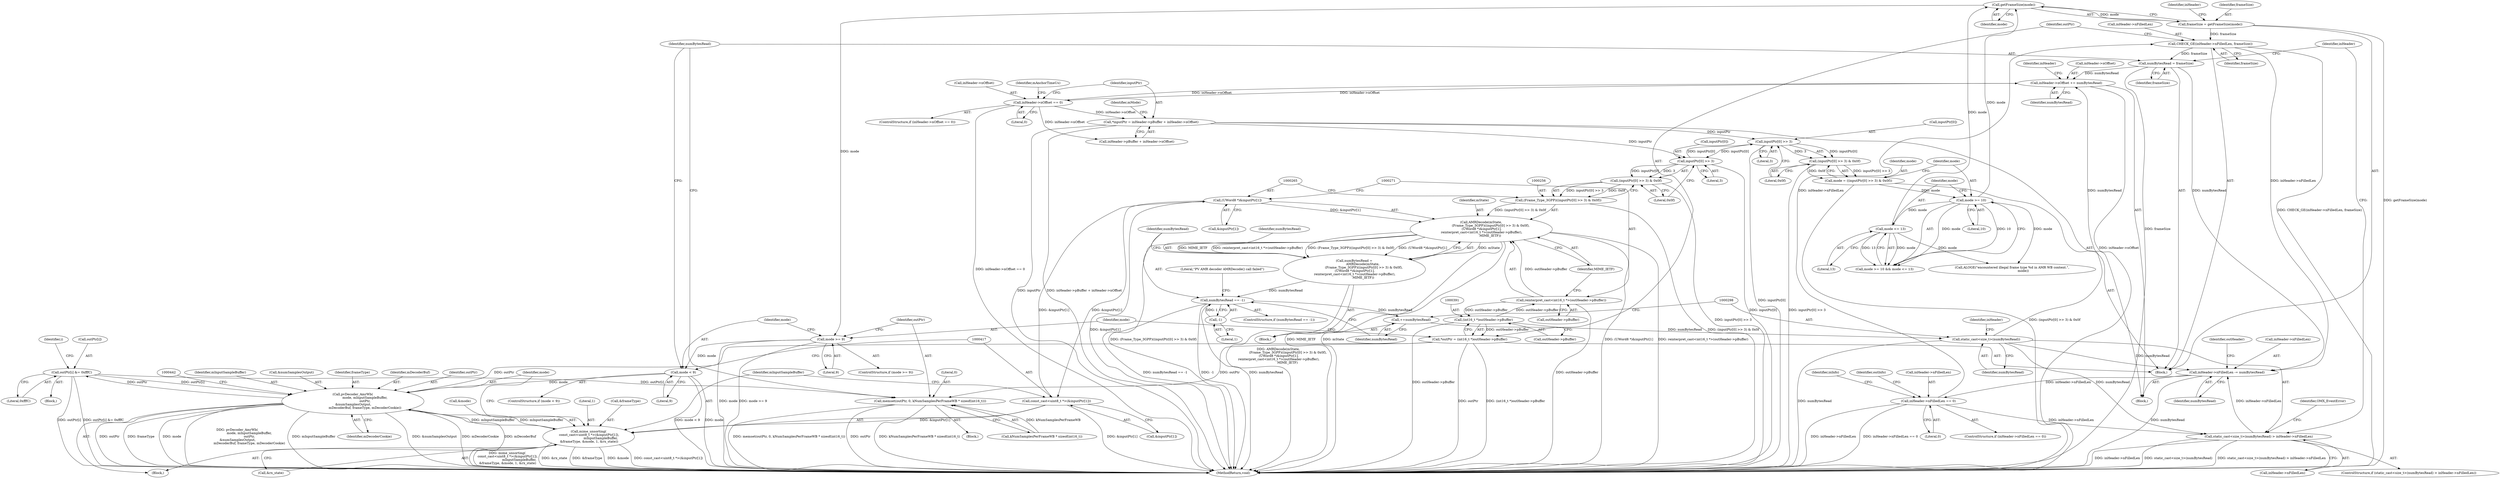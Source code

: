 digraph "0_Android_44749eb4f273f0eb681d0fa013e3beef754fa687@array" {
"1000458" [label="(Call,outPtr[i] &= 0xfffC)"];
"1000431" [label="(Call,pvDecoder_AmrWb(\n                        mode, mInputSampleBuffer,\n                        outPtr,\n &numSamplesOutput,\n                        mDecoderBuf, frameType, mDecoderCookie))"];
"1000409" [label="(Call,mode < 9)"];
"1000396" [label="(Call,mode >= 9)"];
"1000380" [label="(Call,getFrameSize(mode))"];
"1000361" [label="(Call,mode <= 13)"];
"1000358" [label="(Call,mode >= 10)"];
"1000347" [label="(Call,mode = ((inputPtr[0] >> 3) & 0x0f))"];
"1000349" [label="(Call,(inputPtr[0] >> 3) & 0x0f)"];
"1000350" [label="(Call,inputPtr[0] >> 3)"];
"1000258" [label="(Call,inputPtr[0] >> 3)"];
"1000205" [label="(Call,*inputPtr = inHeader->pBuffer + inHeader->nOffset)"];
"1000190" [label="(Call,inHeader->nOffset == 0)"];
"1000466" [label="(Call,inHeader->nOffset += numBytesRead)"];
"1000297" [label="(Call,static_cast<size_t>(numBytesRead))"];
"1000293" [label="(Call,++numBytesRead)"];
"1000277" [label="(Call,numBytesRead == -1)"];
"1000251" [label="(Call,numBytesRead =\n                 AMRDecode(mState,\n                   (Frame_Type_3GPP)((inputPtr[0] >> 3) & 0x0f),\n (UWord8 *)&inputPtr[1],\n reinterpret_cast<int16_t *>(outHeader->pBuffer),\n                  MIME_IETF))"];
"1000253" [label="(Call,AMRDecode(mState,\n                   (Frame_Type_3GPP)((inputPtr[0] >> 3) & 0x0f),\n (UWord8 *)&inputPtr[1],\n reinterpret_cast<int16_t *>(outHeader->pBuffer),\n                  MIME_IETF))"];
"1000255" [label="(Call,(Frame_Type_3GPP)((inputPtr[0] >> 3) & 0x0f))"];
"1000257" [label="(Call,(inputPtr[0] >> 3) & 0x0f)"];
"1000264" [label="(Call,(UWord8 *)&inputPtr[1])"];
"1000416" [label="(Call,const_cast<uint8_t *>(&inputPtr[1]))"];
"1000270" [label="(Call,reinterpret_cast<int16_t *>(outHeader->pBuffer))"];
"1000390" [label="(Call,(int16_t *)outHeader->pBuffer)"];
"1000279" [label="(Call,-1)"];
"1000463" [label="(Call,numBytesRead = frameSize)"];
"1000382" [label="(Call,CHECK_GE(inHeader->nFilledLen, frameSize))"];
"1000518" [label="(Call,inHeader->nFilledLen == 0)"];
"1000471" [label="(Call,inHeader->nFilledLen -= numBytesRead)"];
"1000296" [label="(Call,static_cast<size_t>(numBytesRead) > inHeader->nFilledLen)"];
"1000378" [label="(Call,frameSize = getFrameSize(mode))"];
"1000415" [label="(Call,mime_unsorting(\n const_cast<uint8_t *>(&inputPtr[1]),\n                        mInputSampleBuffer,\n &frameType, &mode, 1, &rx_state))"];
"1000458" [label="(Call,outPtr[i] &= 0xfffC)"];
"1000388" [label="(Call,*outPtr = (int16_t *)outHeader->pBuffer)"];
"1000400" [label="(Call,memset(outPtr, 0, kNumSamplesPerFrameWB * sizeof(int16_t)))"];
"1000556" [label="(MethodReturn,void)"];
"1000395" [label="(ControlStructure,if (mode >= 9))"];
"1000206" [label="(Identifier,inputPtr)"];
"1000401" [label="(Identifier,outPtr)"];
"1000389" [label="(Identifier,outPtr)"];
"1000478" [label="(Identifier,outHeader)"];
"1000386" [label="(Identifier,frameSize)"];
"1000526" [label="(Identifier,inInfo)"];
"1000378" [label="(Call,frameSize = getFrameSize(mode))"];
"1000357" [label="(Call,mode >= 10 && mode <= 13)"];
"1000359" [label="(Identifier,mode)"];
"1000422" [label="(Identifier,mInputSampleBuffer)"];
"1000425" [label="(Call,&mode)"];
"1000130" [label="(Block,)"];
"1000277" [label="(Call,numBytesRead == -1)"];
"1000410" [label="(Identifier,mode)"];
"1000275" [label="(Identifier,MIME_IETF)"];
"1000254" [label="(Identifier,mState)"];
"1000456" [label="(Identifier,i)"];
"1000466" [label="(Call,inHeader->nOffset += numBytesRead)"];
"1000257" [label="(Call,(inputPtr[0] >> 3) & 0x0f)"];
"1000400" [label="(Call,memset(outPtr, 0, kNumSamplesPerFrameWB * sizeof(int16_t)))"];
"1000279" [label="(Call,-1)"];
"1000467" [label="(Call,inHeader->nOffset)"];
"1000428" [label="(Call,&rx_state)"];
"1000350" [label="(Call,inputPtr[0] >> 3)"];
"1000255" [label="(Call,(Frame_Type_3GPP)((inputPtr[0] >> 3) & 0x0f))"];
"1000305" [label="(Identifier,OMX_EventError)"];
"1000380" [label="(Call,getFrameSize(mode))"];
"1000472" [label="(Call,inHeader->nFilledLen)"];
"1000470" [label="(Identifier,numBytesRead)"];
"1000468" [label="(Identifier,inHeader)"];
"1000433" [label="(Identifier,mInputSampleBuffer)"];
"1000266" [label="(Call,&inputPtr[1])"];
"1000541" [label="(Identifier,outInfo)"];
"1000205" [label="(Call,*inputPtr = inHeader->pBuffer + inHeader->nOffset)"];
"1000402" [label="(Literal,0)"];
"1000194" [label="(Literal,0)"];
"1000396" [label="(Call,mode >= 9)"];
"1000384" [label="(Identifier,inHeader)"];
"1000299" [label="(Identifier,numBytesRead)"];
"1000463" [label="(Call,numBytesRead = frameSize)"];
"1000301" [label="(Identifier,inHeader)"];
"1000283" [label="(Literal,\"PV AMR decoder AMRDecode() call failed\")"];
"1000432" [label="(Identifier,mode)"];
"1000297" [label="(Call,static_cast<size_t>(numBytesRead))"];
"1000190" [label="(Call,inHeader->nOffset == 0)"];
"1000519" [label="(Call,inHeader->nFilledLen)"];
"1000259" [label="(Call,inputPtr[0])"];
"1000217" [label="(Identifier,mMode)"];
"1000264" [label="(Call,(UWord8 *)&inputPtr[1])"];
"1000314" [label="(Block,)"];
"1000517" [label="(ControlStructure,if (inHeader->nFilledLen == 0))"];
"1000348" [label="(Identifier,mode)"];
"1000431" [label="(Call,pvDecoder_AmrWb(\n                        mode, mInputSampleBuffer,\n                        outPtr,\n &numSamplesOutput,\n                        mDecoderBuf, frameType, mDecoderCookie))"];
"1000300" [label="(Call,inHeader->nFilledLen)"];
"1000347" [label="(Call,mode = ((inputPtr[0] >> 3) & 0x0f))"];
"1000412" [label="(Block,)"];
"1000418" [label="(Call,&inputPtr[1])"];
"1000382" [label="(Call,CHECK_GE(inHeader->nFilledLen, frameSize))"];
"1000390" [label="(Call,(int16_t *)outHeader->pBuffer)"];
"1000459" [label="(Call,outPtr[i])"];
"1000354" [label="(Literal,3)"];
"1000293" [label="(Call,++numBytesRead)"];
"1000397" [label="(Identifier,mode)"];
"1000427" [label="(Literal,1)"];
"1000296" [label="(Call,static_cast<size_t>(numBytesRead) > inHeader->nFilledLen)"];
"1000415" [label="(Call,mime_unsorting(\n const_cast<uint8_t *>(&inputPtr[1]),\n                        mInputSampleBuffer,\n &frameType, &mode, 1, &rx_state))"];
"1000207" [label="(Call,inHeader->pBuffer + inHeader->nOffset)"];
"1000464" [label="(Identifier,numBytesRead)"];
"1000457" [label="(Block,)"];
"1000258" [label="(Call,inputPtr[0] >> 3)"];
"1000398" [label="(Literal,9)"];
"1000435" [label="(Call,&numSamplesOutput)"];
"1000360" [label="(Literal,10)"];
"1000262" [label="(Literal,3)"];
"1000392" [label="(Call,outHeader->pBuffer)"];
"1000439" [label="(Identifier,mDecoderCookie)"];
"1000276" [label="(ControlStructure,if (numBytesRead == -1))"];
"1000408" [label="(ControlStructure,if (mode < 9))"];
"1000263" [label="(Literal,0x0f)"];
"1000403" [label="(Call,kNumSamplesPerFrameWB * sizeof(int16_t))"];
"1000280" [label="(Literal,1)"];
"1000270" [label="(Call,reinterpret_cast<int16_t *>(outHeader->pBuffer))"];
"1000409" [label="(Call,mode < 9)"];
"1000363" [label="(Literal,13)"];
"1000272" [label="(Call,outHeader->pBuffer)"];
"1000189" [label="(ControlStructure,if (inHeader->nOffset == 0))"];
"1000358" [label="(Call,mode >= 10)"];
"1000383" [label="(Call,inHeader->nFilledLen)"];
"1000475" [label="(Identifier,numBytesRead)"];
"1000438" [label="(Identifier,frameType)"];
"1000381" [label="(Identifier,mode)"];
"1000362" [label="(Identifier,mode)"];
"1000365" [label="(Call,ALOGE(\"encountered illegal frame type %d in AMR WB content.\",\n                      mode))"];
"1000522" [label="(Literal,0)"];
"1000252" [label="(Identifier,numBytesRead)"];
"1000191" [label="(Call,inHeader->nOffset)"];
"1000462" [label="(Literal,0xfffC)"];
"1000458" [label="(Call,outPtr[i] &= 0xfffC)"];
"1000518" [label="(Call,inHeader->nFilledLen == 0)"];
"1000379" [label="(Identifier,frameSize)"];
"1000399" [label="(Block,)"];
"1000355" [label="(Literal,0x0f)"];
"1000465" [label="(Identifier,frameSize)"];
"1000294" [label="(Identifier,numBytesRead)"];
"1000278" [label="(Identifier,numBytesRead)"];
"1000423" [label="(Call,&frameType)"];
"1000437" [label="(Identifier,mDecoderBuf)"];
"1000197" [label="(Identifier,mAnchorTimeUs)"];
"1000411" [label="(Literal,9)"];
"1000473" [label="(Identifier,inHeader)"];
"1000251" [label="(Call,numBytesRead =\n                 AMRDecode(mState,\n                   (Frame_Type_3GPP)((inputPtr[0] >> 3) & 0x0f),\n (UWord8 *)&inputPtr[1],\n reinterpret_cast<int16_t *>(outHeader->pBuffer),\n                  MIME_IETF))"];
"1000349" [label="(Call,(inputPtr[0] >> 3) & 0x0f)"];
"1000219" [label="(Block,)"];
"1000388" [label="(Call,*outPtr = (int16_t *)outHeader->pBuffer)"];
"1000434" [label="(Identifier,outPtr)"];
"1000351" [label="(Call,inputPtr[0])"];
"1000416" [label="(Call,const_cast<uint8_t *>(&inputPtr[1]))"];
"1000295" [label="(ControlStructure,if (static_cast<size_t>(numBytesRead) > inHeader->nFilledLen))"];
"1000361" [label="(Call,mode <= 13)"];
"1000253" [label="(Call,AMRDecode(mState,\n                   (Frame_Type_3GPP)((inputPtr[0] >> 3) & 0x0f),\n (UWord8 *)&inputPtr[1],\n reinterpret_cast<int16_t *>(outHeader->pBuffer),\n                  MIME_IETF))"];
"1000471" [label="(Call,inHeader->nFilledLen -= numBytesRead)"];
"1000458" -> "1000457"  [label="AST: "];
"1000458" -> "1000462"  [label="CFG: "];
"1000459" -> "1000458"  [label="AST: "];
"1000462" -> "1000458"  [label="AST: "];
"1000456" -> "1000458"  [label="CFG: "];
"1000458" -> "1000556"  [label="DDG: outPtr[i]"];
"1000458" -> "1000556"  [label="DDG: outPtr[i] &= 0xfffC"];
"1000458" -> "1000400"  [label="DDG: outPtr[i]"];
"1000458" -> "1000431"  [label="DDG: outPtr[i]"];
"1000431" -> "1000458"  [label="DDG: outPtr"];
"1000431" -> "1000412"  [label="AST: "];
"1000431" -> "1000439"  [label="CFG: "];
"1000432" -> "1000431"  [label="AST: "];
"1000433" -> "1000431"  [label="AST: "];
"1000434" -> "1000431"  [label="AST: "];
"1000435" -> "1000431"  [label="AST: "];
"1000437" -> "1000431"  [label="AST: "];
"1000438" -> "1000431"  [label="AST: "];
"1000439" -> "1000431"  [label="AST: "];
"1000442" -> "1000431"  [label="CFG: "];
"1000431" -> "1000556"  [label="DDG: mDecoderBuf"];
"1000431" -> "1000556"  [label="DDG: outPtr"];
"1000431" -> "1000556"  [label="DDG: frameType"];
"1000431" -> "1000556"  [label="DDG: mode"];
"1000431" -> "1000556"  [label="DDG: pvDecoder_AmrWb(\n                        mode, mInputSampleBuffer,\n                        outPtr,\n &numSamplesOutput,\n                        mDecoderBuf, frameType, mDecoderCookie)"];
"1000431" -> "1000556"  [label="DDG: mInputSampleBuffer"];
"1000431" -> "1000556"  [label="DDG: &numSamplesOutput"];
"1000431" -> "1000556"  [label="DDG: mDecoderCookie"];
"1000431" -> "1000415"  [label="DDG: mInputSampleBuffer"];
"1000409" -> "1000431"  [label="DDG: mode"];
"1000415" -> "1000431"  [label="DDG: mInputSampleBuffer"];
"1000388" -> "1000431"  [label="DDG: outPtr"];
"1000409" -> "1000408"  [label="AST: "];
"1000409" -> "1000411"  [label="CFG: "];
"1000410" -> "1000409"  [label="AST: "];
"1000411" -> "1000409"  [label="AST: "];
"1000417" -> "1000409"  [label="CFG: "];
"1000464" -> "1000409"  [label="CFG: "];
"1000409" -> "1000556"  [label="DDG: mode < 9"];
"1000409" -> "1000556"  [label="DDG: mode"];
"1000396" -> "1000409"  [label="DDG: mode"];
"1000396" -> "1000395"  [label="AST: "];
"1000396" -> "1000398"  [label="CFG: "];
"1000397" -> "1000396"  [label="AST: "];
"1000398" -> "1000396"  [label="AST: "];
"1000401" -> "1000396"  [label="CFG: "];
"1000410" -> "1000396"  [label="CFG: "];
"1000396" -> "1000556"  [label="DDG: mode >= 9"];
"1000396" -> "1000556"  [label="DDG: mode"];
"1000380" -> "1000396"  [label="DDG: mode"];
"1000380" -> "1000378"  [label="AST: "];
"1000380" -> "1000381"  [label="CFG: "];
"1000381" -> "1000380"  [label="AST: "];
"1000378" -> "1000380"  [label="CFG: "];
"1000380" -> "1000378"  [label="DDG: mode"];
"1000361" -> "1000380"  [label="DDG: mode"];
"1000358" -> "1000380"  [label="DDG: mode"];
"1000361" -> "1000357"  [label="AST: "];
"1000361" -> "1000363"  [label="CFG: "];
"1000362" -> "1000361"  [label="AST: "];
"1000363" -> "1000361"  [label="AST: "];
"1000357" -> "1000361"  [label="CFG: "];
"1000361" -> "1000357"  [label="DDG: mode"];
"1000361" -> "1000357"  [label="DDG: 13"];
"1000358" -> "1000361"  [label="DDG: mode"];
"1000361" -> "1000365"  [label="DDG: mode"];
"1000358" -> "1000357"  [label="AST: "];
"1000358" -> "1000360"  [label="CFG: "];
"1000359" -> "1000358"  [label="AST: "];
"1000360" -> "1000358"  [label="AST: "];
"1000362" -> "1000358"  [label="CFG: "];
"1000357" -> "1000358"  [label="CFG: "];
"1000358" -> "1000357"  [label="DDG: mode"];
"1000358" -> "1000357"  [label="DDG: 10"];
"1000347" -> "1000358"  [label="DDG: mode"];
"1000358" -> "1000365"  [label="DDG: mode"];
"1000347" -> "1000314"  [label="AST: "];
"1000347" -> "1000349"  [label="CFG: "];
"1000348" -> "1000347"  [label="AST: "];
"1000349" -> "1000347"  [label="AST: "];
"1000359" -> "1000347"  [label="CFG: "];
"1000347" -> "1000556"  [label="DDG: (inputPtr[0] >> 3) & 0x0f"];
"1000349" -> "1000347"  [label="DDG: inputPtr[0] >> 3"];
"1000349" -> "1000347"  [label="DDG: 0x0f"];
"1000349" -> "1000355"  [label="CFG: "];
"1000350" -> "1000349"  [label="AST: "];
"1000355" -> "1000349"  [label="AST: "];
"1000349" -> "1000556"  [label="DDG: inputPtr[0] >> 3"];
"1000350" -> "1000349"  [label="DDG: inputPtr[0]"];
"1000350" -> "1000349"  [label="DDG: 3"];
"1000350" -> "1000354"  [label="CFG: "];
"1000351" -> "1000350"  [label="AST: "];
"1000354" -> "1000350"  [label="AST: "];
"1000355" -> "1000350"  [label="CFG: "];
"1000350" -> "1000556"  [label="DDG: inputPtr[0]"];
"1000350" -> "1000258"  [label="DDG: inputPtr[0]"];
"1000258" -> "1000350"  [label="DDG: inputPtr[0]"];
"1000205" -> "1000350"  [label="DDG: inputPtr"];
"1000258" -> "1000257"  [label="AST: "];
"1000258" -> "1000262"  [label="CFG: "];
"1000259" -> "1000258"  [label="AST: "];
"1000262" -> "1000258"  [label="AST: "];
"1000263" -> "1000258"  [label="CFG: "];
"1000258" -> "1000556"  [label="DDG: inputPtr[0]"];
"1000258" -> "1000257"  [label="DDG: inputPtr[0]"];
"1000258" -> "1000257"  [label="DDG: 3"];
"1000205" -> "1000258"  [label="DDG: inputPtr"];
"1000205" -> "1000130"  [label="AST: "];
"1000205" -> "1000207"  [label="CFG: "];
"1000206" -> "1000205"  [label="AST: "];
"1000207" -> "1000205"  [label="AST: "];
"1000217" -> "1000205"  [label="CFG: "];
"1000205" -> "1000556"  [label="DDG: inputPtr"];
"1000205" -> "1000556"  [label="DDG: inHeader->pBuffer + inHeader->nOffset"];
"1000190" -> "1000205"  [label="DDG: inHeader->nOffset"];
"1000190" -> "1000189"  [label="AST: "];
"1000190" -> "1000194"  [label="CFG: "];
"1000191" -> "1000190"  [label="AST: "];
"1000194" -> "1000190"  [label="AST: "];
"1000197" -> "1000190"  [label="CFG: "];
"1000206" -> "1000190"  [label="CFG: "];
"1000190" -> "1000556"  [label="DDG: inHeader->nOffset == 0"];
"1000466" -> "1000190"  [label="DDG: inHeader->nOffset"];
"1000190" -> "1000207"  [label="DDG: inHeader->nOffset"];
"1000190" -> "1000466"  [label="DDG: inHeader->nOffset"];
"1000466" -> "1000130"  [label="AST: "];
"1000466" -> "1000470"  [label="CFG: "];
"1000467" -> "1000466"  [label="AST: "];
"1000470" -> "1000466"  [label="AST: "];
"1000473" -> "1000466"  [label="CFG: "];
"1000466" -> "1000556"  [label="DDG: inHeader->nOffset"];
"1000297" -> "1000466"  [label="DDG: numBytesRead"];
"1000463" -> "1000466"  [label="DDG: numBytesRead"];
"1000297" -> "1000296"  [label="AST: "];
"1000297" -> "1000299"  [label="CFG: "];
"1000298" -> "1000297"  [label="AST: "];
"1000299" -> "1000297"  [label="AST: "];
"1000301" -> "1000297"  [label="CFG: "];
"1000297" -> "1000556"  [label="DDG: numBytesRead"];
"1000297" -> "1000296"  [label="DDG: numBytesRead"];
"1000293" -> "1000297"  [label="DDG: numBytesRead"];
"1000297" -> "1000471"  [label="DDG: numBytesRead"];
"1000293" -> "1000219"  [label="AST: "];
"1000293" -> "1000294"  [label="CFG: "];
"1000294" -> "1000293"  [label="AST: "];
"1000298" -> "1000293"  [label="CFG: "];
"1000277" -> "1000293"  [label="DDG: numBytesRead"];
"1000277" -> "1000276"  [label="AST: "];
"1000277" -> "1000279"  [label="CFG: "];
"1000278" -> "1000277"  [label="AST: "];
"1000279" -> "1000277"  [label="AST: "];
"1000283" -> "1000277"  [label="CFG: "];
"1000294" -> "1000277"  [label="CFG: "];
"1000277" -> "1000556"  [label="DDG: numBytesRead"];
"1000277" -> "1000556"  [label="DDG: numBytesRead == -1"];
"1000277" -> "1000556"  [label="DDG: -1"];
"1000251" -> "1000277"  [label="DDG: numBytesRead"];
"1000279" -> "1000277"  [label="DDG: 1"];
"1000251" -> "1000219"  [label="AST: "];
"1000251" -> "1000253"  [label="CFG: "];
"1000252" -> "1000251"  [label="AST: "];
"1000253" -> "1000251"  [label="AST: "];
"1000278" -> "1000251"  [label="CFG: "];
"1000251" -> "1000556"  [label="DDG: AMRDecode(mState,\n                   (Frame_Type_3GPP)((inputPtr[0] >> 3) & 0x0f),\n (UWord8 *)&inputPtr[1],\n reinterpret_cast<int16_t *>(outHeader->pBuffer),\n                  MIME_IETF)"];
"1000253" -> "1000251"  [label="DDG: mState"];
"1000253" -> "1000251"  [label="DDG: MIME_IETF"];
"1000253" -> "1000251"  [label="DDG: reinterpret_cast<int16_t *>(outHeader->pBuffer)"];
"1000253" -> "1000251"  [label="DDG: (Frame_Type_3GPP)((inputPtr[0] >> 3) & 0x0f)"];
"1000253" -> "1000251"  [label="DDG: (UWord8 *)&inputPtr[1]"];
"1000253" -> "1000275"  [label="CFG: "];
"1000254" -> "1000253"  [label="AST: "];
"1000255" -> "1000253"  [label="AST: "];
"1000264" -> "1000253"  [label="AST: "];
"1000270" -> "1000253"  [label="AST: "];
"1000275" -> "1000253"  [label="AST: "];
"1000253" -> "1000556"  [label="DDG: MIME_IETF"];
"1000253" -> "1000556"  [label="DDG: (Frame_Type_3GPP)((inputPtr[0] >> 3) & 0x0f)"];
"1000253" -> "1000556"  [label="DDG: mState"];
"1000253" -> "1000556"  [label="DDG: (UWord8 *)&inputPtr[1]"];
"1000253" -> "1000556"  [label="DDG: reinterpret_cast<int16_t *>(outHeader->pBuffer)"];
"1000255" -> "1000253"  [label="DDG: (inputPtr[0] >> 3) & 0x0f"];
"1000264" -> "1000253"  [label="DDG: &inputPtr[1]"];
"1000270" -> "1000253"  [label="DDG: outHeader->pBuffer"];
"1000255" -> "1000257"  [label="CFG: "];
"1000256" -> "1000255"  [label="AST: "];
"1000257" -> "1000255"  [label="AST: "];
"1000265" -> "1000255"  [label="CFG: "];
"1000255" -> "1000556"  [label="DDG: (inputPtr[0] >> 3) & 0x0f"];
"1000257" -> "1000255"  [label="DDG: inputPtr[0] >> 3"];
"1000257" -> "1000255"  [label="DDG: 0x0f"];
"1000257" -> "1000263"  [label="CFG: "];
"1000263" -> "1000257"  [label="AST: "];
"1000257" -> "1000556"  [label="DDG: inputPtr[0] >> 3"];
"1000264" -> "1000266"  [label="CFG: "];
"1000265" -> "1000264"  [label="AST: "];
"1000266" -> "1000264"  [label="AST: "];
"1000271" -> "1000264"  [label="CFG: "];
"1000264" -> "1000556"  [label="DDG: &inputPtr[1]"];
"1000416" -> "1000264"  [label="DDG: &inputPtr[1]"];
"1000264" -> "1000416"  [label="DDG: &inputPtr[1]"];
"1000416" -> "1000415"  [label="AST: "];
"1000416" -> "1000418"  [label="CFG: "];
"1000417" -> "1000416"  [label="AST: "];
"1000418" -> "1000416"  [label="AST: "];
"1000422" -> "1000416"  [label="CFG: "];
"1000416" -> "1000556"  [label="DDG: &inputPtr[1]"];
"1000416" -> "1000415"  [label="DDG: &inputPtr[1]"];
"1000270" -> "1000272"  [label="CFG: "];
"1000271" -> "1000270"  [label="AST: "];
"1000272" -> "1000270"  [label="AST: "];
"1000275" -> "1000270"  [label="CFG: "];
"1000270" -> "1000556"  [label="DDG: outHeader->pBuffer"];
"1000390" -> "1000270"  [label="DDG: outHeader->pBuffer"];
"1000270" -> "1000390"  [label="DDG: outHeader->pBuffer"];
"1000390" -> "1000388"  [label="AST: "];
"1000390" -> "1000392"  [label="CFG: "];
"1000391" -> "1000390"  [label="AST: "];
"1000392" -> "1000390"  [label="AST: "];
"1000388" -> "1000390"  [label="CFG: "];
"1000390" -> "1000556"  [label="DDG: outHeader->pBuffer"];
"1000390" -> "1000388"  [label="DDG: outHeader->pBuffer"];
"1000279" -> "1000280"  [label="CFG: "];
"1000280" -> "1000279"  [label="AST: "];
"1000463" -> "1000314"  [label="AST: "];
"1000463" -> "1000465"  [label="CFG: "];
"1000464" -> "1000463"  [label="AST: "];
"1000465" -> "1000463"  [label="AST: "];
"1000468" -> "1000463"  [label="CFG: "];
"1000463" -> "1000556"  [label="DDG: frameSize"];
"1000382" -> "1000463"  [label="DDG: frameSize"];
"1000463" -> "1000471"  [label="DDG: numBytesRead"];
"1000382" -> "1000314"  [label="AST: "];
"1000382" -> "1000386"  [label="CFG: "];
"1000383" -> "1000382"  [label="AST: "];
"1000386" -> "1000382"  [label="AST: "];
"1000389" -> "1000382"  [label="CFG: "];
"1000382" -> "1000556"  [label="DDG: CHECK_GE(inHeader->nFilledLen, frameSize)"];
"1000518" -> "1000382"  [label="DDG: inHeader->nFilledLen"];
"1000378" -> "1000382"  [label="DDG: frameSize"];
"1000382" -> "1000471"  [label="DDG: inHeader->nFilledLen"];
"1000518" -> "1000517"  [label="AST: "];
"1000518" -> "1000522"  [label="CFG: "];
"1000519" -> "1000518"  [label="AST: "];
"1000522" -> "1000518"  [label="AST: "];
"1000526" -> "1000518"  [label="CFG: "];
"1000541" -> "1000518"  [label="CFG: "];
"1000518" -> "1000556"  [label="DDG: inHeader->nFilledLen"];
"1000518" -> "1000556"  [label="DDG: inHeader->nFilledLen == 0"];
"1000518" -> "1000296"  [label="DDG: inHeader->nFilledLen"];
"1000471" -> "1000518"  [label="DDG: inHeader->nFilledLen"];
"1000471" -> "1000130"  [label="AST: "];
"1000471" -> "1000475"  [label="CFG: "];
"1000472" -> "1000471"  [label="AST: "];
"1000475" -> "1000471"  [label="AST: "];
"1000478" -> "1000471"  [label="CFG: "];
"1000471" -> "1000556"  [label="DDG: numBytesRead"];
"1000296" -> "1000471"  [label="DDG: inHeader->nFilledLen"];
"1000296" -> "1000295"  [label="AST: "];
"1000296" -> "1000300"  [label="CFG: "];
"1000300" -> "1000296"  [label="AST: "];
"1000305" -> "1000296"  [label="CFG: "];
"1000468" -> "1000296"  [label="CFG: "];
"1000296" -> "1000556"  [label="DDG: static_cast<size_t>(numBytesRead) > inHeader->nFilledLen"];
"1000296" -> "1000556"  [label="DDG: inHeader->nFilledLen"];
"1000296" -> "1000556"  [label="DDG: static_cast<size_t>(numBytesRead)"];
"1000378" -> "1000314"  [label="AST: "];
"1000379" -> "1000378"  [label="AST: "];
"1000384" -> "1000378"  [label="CFG: "];
"1000378" -> "1000556"  [label="DDG: getFrameSize(mode)"];
"1000415" -> "1000412"  [label="AST: "];
"1000415" -> "1000428"  [label="CFG: "];
"1000422" -> "1000415"  [label="AST: "];
"1000423" -> "1000415"  [label="AST: "];
"1000425" -> "1000415"  [label="AST: "];
"1000427" -> "1000415"  [label="AST: "];
"1000428" -> "1000415"  [label="AST: "];
"1000432" -> "1000415"  [label="CFG: "];
"1000415" -> "1000556"  [label="DDG: &rx_state"];
"1000415" -> "1000556"  [label="DDG: &frameType"];
"1000415" -> "1000556"  [label="DDG: &mode"];
"1000415" -> "1000556"  [label="DDG: const_cast<uint8_t *>(&inputPtr[1])"];
"1000415" -> "1000556"  [label="DDG: mime_unsorting(\n const_cast<uint8_t *>(&inputPtr[1]),\n                        mInputSampleBuffer,\n &frameType, &mode, 1, &rx_state)"];
"1000388" -> "1000314"  [label="AST: "];
"1000389" -> "1000388"  [label="AST: "];
"1000397" -> "1000388"  [label="CFG: "];
"1000388" -> "1000556"  [label="DDG: outPtr"];
"1000388" -> "1000556"  [label="DDG: (int16_t *)outHeader->pBuffer"];
"1000388" -> "1000400"  [label="DDG: outPtr"];
"1000400" -> "1000399"  [label="AST: "];
"1000400" -> "1000403"  [label="CFG: "];
"1000401" -> "1000400"  [label="AST: "];
"1000402" -> "1000400"  [label="AST: "];
"1000403" -> "1000400"  [label="AST: "];
"1000464" -> "1000400"  [label="CFG: "];
"1000400" -> "1000556"  [label="DDG: outPtr"];
"1000400" -> "1000556"  [label="DDG: kNumSamplesPerFrameWB * sizeof(int16_t)"];
"1000400" -> "1000556"  [label="DDG: memset(outPtr, 0, kNumSamplesPerFrameWB * sizeof(int16_t))"];
"1000403" -> "1000400"  [label="DDG: kNumSamplesPerFrameWB"];
}
